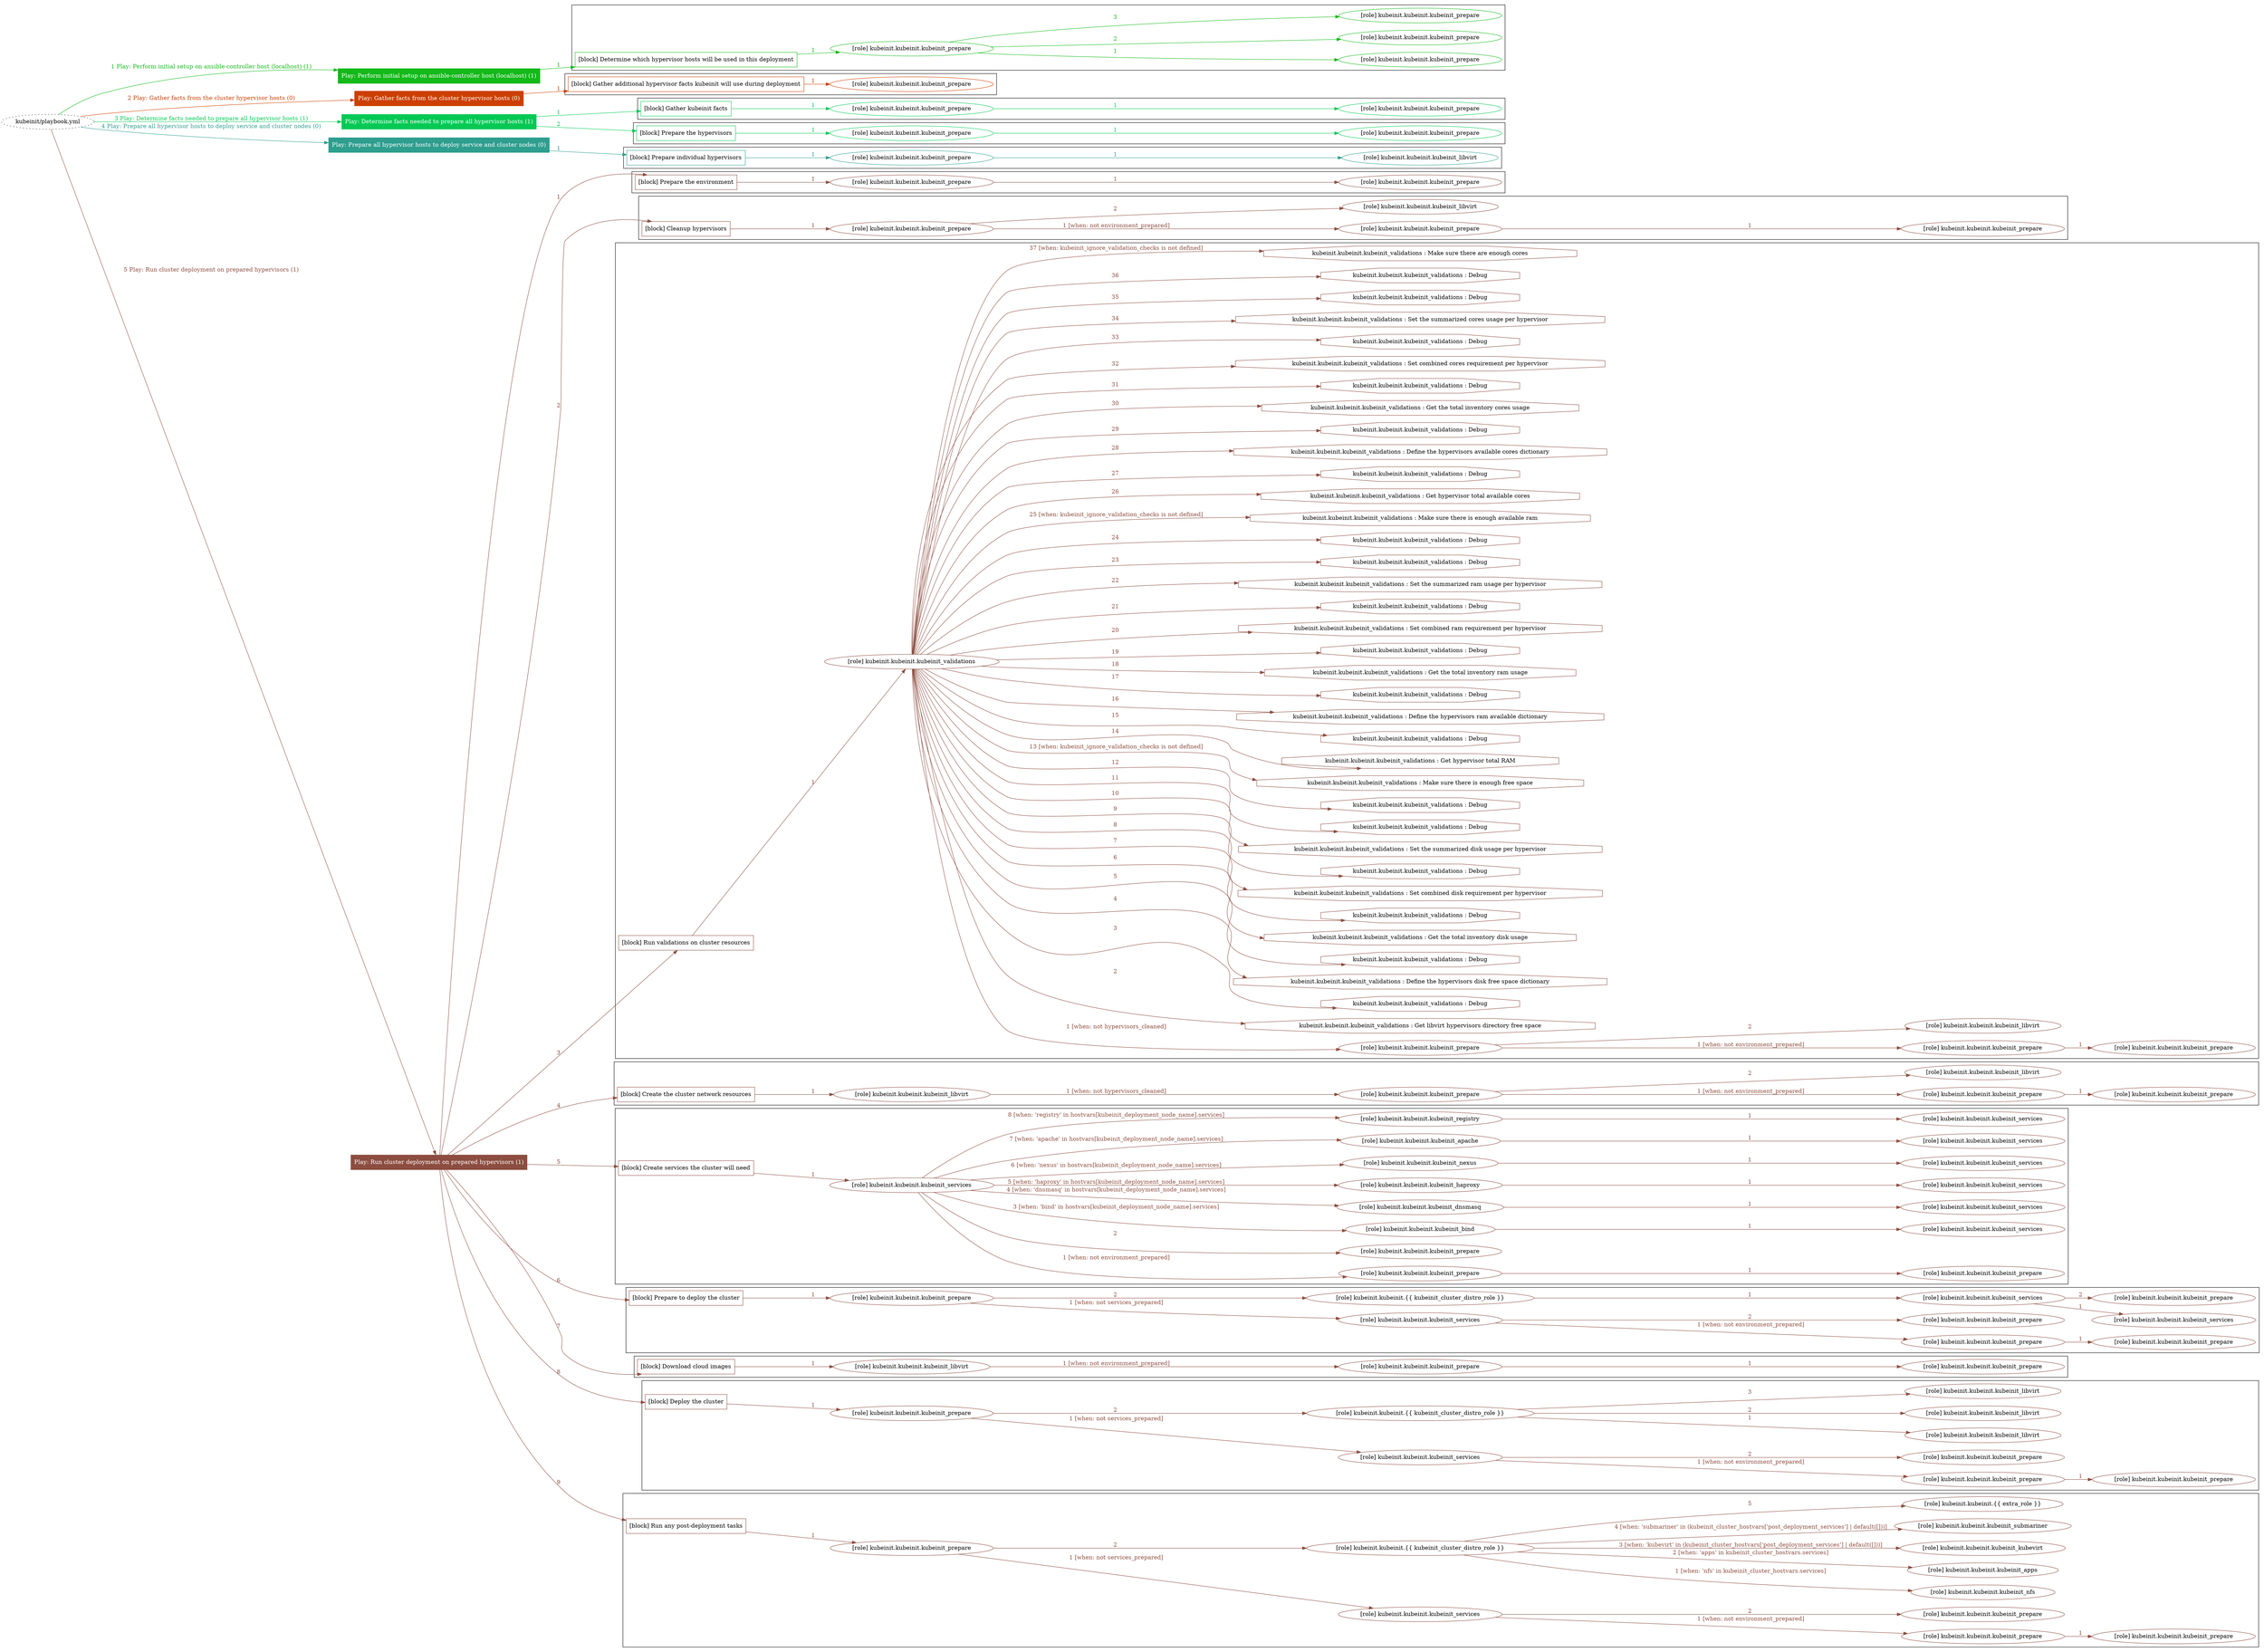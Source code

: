digraph {
	graph [concentrate=true ordering=in rankdir=LR ratio=fill]
	edge [esep=5 sep=10]
	"kubeinit/playbook.yml" [URL="/home/runner/work/kubeinit/kubeinit/kubeinit/playbook.yml" id=playbook_05bf7a13 style=dotted]
	"kubeinit/playbook.yml" -> play_dbf2226c [label="1 Play: Perform initial setup on ansible-controller host (localhost) (1)" color="#13b919" fontcolor="#13b919" id=edge_playbook_05bf7a13_play_dbf2226c labeltooltip="1 Play: Perform initial setup on ansible-controller host (localhost) (1)" tooltip="1 Play: Perform initial setup on ansible-controller host (localhost) (1)"]
	subgraph "Play: Perform initial setup on ansible-controller host (localhost) (1)" {
		play_dbf2226c [label="Play: Perform initial setup on ansible-controller host (localhost) (1)" URL="/home/runner/work/kubeinit/kubeinit/kubeinit/playbook.yml" color="#13b919" fontcolor="#ffffff" id=play_dbf2226c shape=box style=filled tooltip=localhost]
		play_dbf2226c -> block_dce828fe [label=1 color="#13b919" fontcolor="#13b919" id=edge_1_play_dbf2226c_block_dce828fe labeltooltip=1 tooltip=1]
		subgraph cluster_block_dce828fe {
			block_dce828fe [label="[block] Determine which hypervisor hosts will be used in this deployment" URL="/home/runner/work/kubeinit/kubeinit/kubeinit/playbook.yml" color="#13b919" id=block_dce828fe labeltooltip="Determine which hypervisor hosts will be used in this deployment" shape=box tooltip="Determine which hypervisor hosts will be used in this deployment"]
			block_dce828fe -> role_bc003673 [label="1 " color="#13b919" fontcolor="#13b919" id=edge_1_block_dce828fe_role_bc003673 labeltooltip="1 " tooltip="1 "]
			subgraph "kubeinit.kubeinit.kubeinit_prepare" {
				role_bc003673 [label="[role] kubeinit.kubeinit.kubeinit_prepare" URL="/home/runner/work/kubeinit/kubeinit/kubeinit/playbook.yml" color="#13b919" id=role_bc003673 tooltip="kubeinit.kubeinit.kubeinit_prepare"]
				role_bc003673 -> role_70c39b4c [label="1 " color="#13b919" fontcolor="#13b919" id=edge_1_role_bc003673_role_70c39b4c labeltooltip="1 " tooltip="1 "]
				subgraph "kubeinit.kubeinit.kubeinit_prepare" {
					role_70c39b4c [label="[role] kubeinit.kubeinit.kubeinit_prepare" URL="/home/runner/.ansible/collections/ansible_collections/kubeinit/kubeinit/roles/kubeinit_prepare/tasks/build_hypervisors_group.yml" color="#13b919" id=role_70c39b4c tooltip="kubeinit.kubeinit.kubeinit_prepare"]
				}
				role_bc003673 -> role_0373775d [label="2 " color="#13b919" fontcolor="#13b919" id=edge_2_role_bc003673_role_0373775d labeltooltip="2 " tooltip="2 "]
				subgraph "kubeinit.kubeinit.kubeinit_prepare" {
					role_0373775d [label="[role] kubeinit.kubeinit.kubeinit_prepare" URL="/home/runner/.ansible/collections/ansible_collections/kubeinit/kubeinit/roles/kubeinit_prepare/tasks/build_hypervisors_group.yml" color="#13b919" id=role_0373775d tooltip="kubeinit.kubeinit.kubeinit_prepare"]
				}
				role_bc003673 -> role_048dae50 [label="3 " color="#13b919" fontcolor="#13b919" id=edge_3_role_bc003673_role_048dae50 labeltooltip="3 " tooltip="3 "]
				subgraph "kubeinit.kubeinit.kubeinit_prepare" {
					role_048dae50 [label="[role] kubeinit.kubeinit.kubeinit_prepare" URL="/home/runner/.ansible/collections/ansible_collections/kubeinit/kubeinit/roles/kubeinit_prepare/tasks/build_hypervisors_group.yml" color="#13b919" id=role_048dae50 tooltip="kubeinit.kubeinit.kubeinit_prepare"]
				}
			}
		}
	}
	"kubeinit/playbook.yml" -> play_81b5c332 [label="2 Play: Gather facts from the cluster hypervisor hosts (0)" color="#cc3f00" fontcolor="#cc3f00" id=edge_playbook_05bf7a13_play_81b5c332 labeltooltip="2 Play: Gather facts from the cluster hypervisor hosts (0)" tooltip="2 Play: Gather facts from the cluster hypervisor hosts (0)"]
	subgraph "Play: Gather facts from the cluster hypervisor hosts (0)" {
		play_81b5c332 [label="Play: Gather facts from the cluster hypervisor hosts (0)" URL="/home/runner/work/kubeinit/kubeinit/kubeinit/playbook.yml" color="#cc3f00" fontcolor="#ffffff" id=play_81b5c332 shape=box style=filled tooltip="Play: Gather facts from the cluster hypervisor hosts (0)"]
		play_81b5c332 -> block_a1efd97f [label=1 color="#cc3f00" fontcolor="#cc3f00" id=edge_1_play_81b5c332_block_a1efd97f labeltooltip=1 tooltip=1]
		subgraph cluster_block_a1efd97f {
			block_a1efd97f [label="[block] Gather additional hypervisor facts kubeinit will use during deployment" URL="/home/runner/work/kubeinit/kubeinit/kubeinit/playbook.yml" color="#cc3f00" id=block_a1efd97f labeltooltip="Gather additional hypervisor facts kubeinit will use during deployment" shape=box tooltip="Gather additional hypervisor facts kubeinit will use during deployment"]
			block_a1efd97f -> role_a4997651 [label="1 " color="#cc3f00" fontcolor="#cc3f00" id=edge_1_block_a1efd97f_role_a4997651 labeltooltip="1 " tooltip="1 "]
			subgraph "kubeinit.kubeinit.kubeinit_prepare" {
				role_a4997651 [label="[role] kubeinit.kubeinit.kubeinit_prepare" URL="/home/runner/work/kubeinit/kubeinit/kubeinit/playbook.yml" color="#cc3f00" id=role_a4997651 tooltip="kubeinit.kubeinit.kubeinit_prepare"]
			}
		}
	}
	"kubeinit/playbook.yml" -> play_c661492b [label="3 Play: Determine facts needed to prepare all hypervisor hosts (1)" color="#03c954" fontcolor="#03c954" id=edge_playbook_05bf7a13_play_c661492b labeltooltip="3 Play: Determine facts needed to prepare all hypervisor hosts (1)" tooltip="3 Play: Determine facts needed to prepare all hypervisor hosts (1)"]
	subgraph "Play: Determine facts needed to prepare all hypervisor hosts (1)" {
		play_c661492b [label="Play: Determine facts needed to prepare all hypervisor hosts (1)" URL="/home/runner/work/kubeinit/kubeinit/kubeinit/playbook.yml" color="#03c954" fontcolor="#ffffff" id=play_c661492b shape=box style=filled tooltip=localhost]
		play_c661492b -> block_92506e8d [label=1 color="#03c954" fontcolor="#03c954" id=edge_1_play_c661492b_block_92506e8d labeltooltip=1 tooltip=1]
		subgraph cluster_block_92506e8d {
			block_92506e8d [label="[block] Gather kubeinit facts" URL="/home/runner/work/kubeinit/kubeinit/kubeinit/playbook.yml" color="#03c954" id=block_92506e8d labeltooltip="Gather kubeinit facts" shape=box tooltip="Gather kubeinit facts"]
			block_92506e8d -> role_e3b02e41 [label="1 " color="#03c954" fontcolor="#03c954" id=edge_1_block_92506e8d_role_e3b02e41 labeltooltip="1 " tooltip="1 "]
			subgraph "kubeinit.kubeinit.kubeinit_prepare" {
				role_e3b02e41 [label="[role] kubeinit.kubeinit.kubeinit_prepare" URL="/home/runner/work/kubeinit/kubeinit/kubeinit/playbook.yml" color="#03c954" id=role_e3b02e41 tooltip="kubeinit.kubeinit.kubeinit_prepare"]
				role_e3b02e41 -> role_3ab774af [label="1 " color="#03c954" fontcolor="#03c954" id=edge_1_role_e3b02e41_role_3ab774af labeltooltip="1 " tooltip="1 "]
				subgraph "kubeinit.kubeinit.kubeinit_prepare" {
					role_3ab774af [label="[role] kubeinit.kubeinit.kubeinit_prepare" URL="/home/runner/.ansible/collections/ansible_collections/kubeinit/kubeinit/roles/kubeinit_prepare/tasks/gather_kubeinit_facts.yml" color="#03c954" id=role_3ab774af tooltip="kubeinit.kubeinit.kubeinit_prepare"]
				}
			}
		}
		play_c661492b -> block_c8fe54a7 [label=2 color="#03c954" fontcolor="#03c954" id=edge_2_play_c661492b_block_c8fe54a7 labeltooltip=2 tooltip=2]
		subgraph cluster_block_c8fe54a7 {
			block_c8fe54a7 [label="[block] Prepare the hypervisors" URL="/home/runner/work/kubeinit/kubeinit/kubeinit/playbook.yml" color="#03c954" id=block_c8fe54a7 labeltooltip="Prepare the hypervisors" shape=box tooltip="Prepare the hypervisors"]
			block_c8fe54a7 -> role_bc3dc47c [label="1 " color="#03c954" fontcolor="#03c954" id=edge_1_block_c8fe54a7_role_bc3dc47c labeltooltip="1 " tooltip="1 "]
			subgraph "kubeinit.kubeinit.kubeinit_prepare" {
				role_bc3dc47c [label="[role] kubeinit.kubeinit.kubeinit_prepare" URL="/home/runner/work/kubeinit/kubeinit/kubeinit/playbook.yml" color="#03c954" id=role_bc3dc47c tooltip="kubeinit.kubeinit.kubeinit_prepare"]
				role_bc3dc47c -> role_48b73d10 [label="1 " color="#03c954" fontcolor="#03c954" id=edge_1_role_bc3dc47c_role_48b73d10 labeltooltip="1 " tooltip="1 "]
				subgraph "kubeinit.kubeinit.kubeinit_prepare" {
					role_48b73d10 [label="[role] kubeinit.kubeinit.kubeinit_prepare" URL="/home/runner/.ansible/collections/ansible_collections/kubeinit/kubeinit/roles/kubeinit_prepare/tasks/gather_kubeinit_facts.yml" color="#03c954" id=role_48b73d10 tooltip="kubeinit.kubeinit.kubeinit_prepare"]
				}
			}
		}
	}
	"kubeinit/playbook.yml" -> play_f0e9d430 [label="4 Play: Prepare all hypervisor hosts to deploy service and cluster nodes (0)" color="#2e9e8e" fontcolor="#2e9e8e" id=edge_playbook_05bf7a13_play_f0e9d430 labeltooltip="4 Play: Prepare all hypervisor hosts to deploy service and cluster nodes (0)" tooltip="4 Play: Prepare all hypervisor hosts to deploy service and cluster nodes (0)"]
	subgraph "Play: Prepare all hypervisor hosts to deploy service and cluster nodes (0)" {
		play_f0e9d430 [label="Play: Prepare all hypervisor hosts to deploy service and cluster nodes (0)" URL="/home/runner/work/kubeinit/kubeinit/kubeinit/playbook.yml" color="#2e9e8e" fontcolor="#ffffff" id=play_f0e9d430 shape=box style=filled tooltip="Play: Prepare all hypervisor hosts to deploy service and cluster nodes (0)"]
		play_f0e9d430 -> block_cc85223c [label=1 color="#2e9e8e" fontcolor="#2e9e8e" id=edge_1_play_f0e9d430_block_cc85223c labeltooltip=1 tooltip=1]
		subgraph cluster_block_cc85223c {
			block_cc85223c [label="[block] Prepare individual hypervisors" URL="/home/runner/work/kubeinit/kubeinit/kubeinit/playbook.yml" color="#2e9e8e" id=block_cc85223c labeltooltip="Prepare individual hypervisors" shape=box tooltip="Prepare individual hypervisors"]
			block_cc85223c -> role_bf265c12 [label="1 " color="#2e9e8e" fontcolor="#2e9e8e" id=edge_1_block_cc85223c_role_bf265c12 labeltooltip="1 " tooltip="1 "]
			subgraph "kubeinit.kubeinit.kubeinit_prepare" {
				role_bf265c12 [label="[role] kubeinit.kubeinit.kubeinit_prepare" URL="/home/runner/work/kubeinit/kubeinit/kubeinit/playbook.yml" color="#2e9e8e" id=role_bf265c12 tooltip="kubeinit.kubeinit.kubeinit_prepare"]
				role_bf265c12 -> role_67b06a0f [label="1 " color="#2e9e8e" fontcolor="#2e9e8e" id=edge_1_role_bf265c12_role_67b06a0f labeltooltip="1 " tooltip="1 "]
				subgraph "kubeinit.kubeinit.kubeinit_libvirt" {
					role_67b06a0f [label="[role] kubeinit.kubeinit.kubeinit_libvirt" URL="/home/runner/.ansible/collections/ansible_collections/kubeinit/kubeinit/roles/kubeinit_prepare/tasks/prepare_hypervisor.yml" color="#2e9e8e" id=role_67b06a0f tooltip="kubeinit.kubeinit.kubeinit_libvirt"]
				}
			}
		}
	}
	"kubeinit/playbook.yml" -> play_7a0ab201 [label="5 Play: Run cluster deployment on prepared hypervisors (1)" color="#8c4d40" fontcolor="#8c4d40" id=edge_playbook_05bf7a13_play_7a0ab201 labeltooltip="5 Play: Run cluster deployment on prepared hypervisors (1)" tooltip="5 Play: Run cluster deployment on prepared hypervisors (1)"]
	subgraph "Play: Run cluster deployment on prepared hypervisors (1)" {
		play_7a0ab201 [label="Play: Run cluster deployment on prepared hypervisors (1)" URL="/home/runner/work/kubeinit/kubeinit/kubeinit/playbook.yml" color="#8c4d40" fontcolor="#ffffff" id=play_7a0ab201 shape=box style=filled tooltip=localhost]
		play_7a0ab201 -> block_900594c3 [label=1 color="#8c4d40" fontcolor="#8c4d40" id=edge_1_play_7a0ab201_block_900594c3 labeltooltip=1 tooltip=1]
		subgraph cluster_block_900594c3 {
			block_900594c3 [label="[block] Prepare the environment" URL="/home/runner/work/kubeinit/kubeinit/kubeinit/playbook.yml" color="#8c4d40" id=block_900594c3 labeltooltip="Prepare the environment" shape=box tooltip="Prepare the environment"]
			block_900594c3 -> role_80c02c42 [label="1 " color="#8c4d40" fontcolor="#8c4d40" id=edge_1_block_900594c3_role_80c02c42 labeltooltip="1 " tooltip="1 "]
			subgraph "kubeinit.kubeinit.kubeinit_prepare" {
				role_80c02c42 [label="[role] kubeinit.kubeinit.kubeinit_prepare" URL="/home/runner/work/kubeinit/kubeinit/kubeinit/playbook.yml" color="#8c4d40" id=role_80c02c42 tooltip="kubeinit.kubeinit.kubeinit_prepare"]
				role_80c02c42 -> role_06034f8d [label="1 " color="#8c4d40" fontcolor="#8c4d40" id=edge_1_role_80c02c42_role_06034f8d labeltooltip="1 " tooltip="1 "]
				subgraph "kubeinit.kubeinit.kubeinit_prepare" {
					role_06034f8d [label="[role] kubeinit.kubeinit.kubeinit_prepare" URL="/home/runner/.ansible/collections/ansible_collections/kubeinit/kubeinit/roles/kubeinit_prepare/tasks/gather_kubeinit_facts.yml" color="#8c4d40" id=role_06034f8d tooltip="kubeinit.kubeinit.kubeinit_prepare"]
				}
			}
		}
		play_7a0ab201 -> block_6e4265c1 [label=2 color="#8c4d40" fontcolor="#8c4d40" id=edge_2_play_7a0ab201_block_6e4265c1 labeltooltip=2 tooltip=2]
		subgraph cluster_block_6e4265c1 {
			block_6e4265c1 [label="[block] Cleanup hypervisors" URL="/home/runner/work/kubeinit/kubeinit/kubeinit/playbook.yml" color="#8c4d40" id=block_6e4265c1 labeltooltip="Cleanup hypervisors" shape=box tooltip="Cleanup hypervisors"]
			block_6e4265c1 -> role_0e13398c [label="1 " color="#8c4d40" fontcolor="#8c4d40" id=edge_1_block_6e4265c1_role_0e13398c labeltooltip="1 " tooltip="1 "]
			subgraph "kubeinit.kubeinit.kubeinit_prepare" {
				role_0e13398c [label="[role] kubeinit.kubeinit.kubeinit_prepare" URL="/home/runner/work/kubeinit/kubeinit/kubeinit/playbook.yml" color="#8c4d40" id=role_0e13398c tooltip="kubeinit.kubeinit.kubeinit_prepare"]
				role_0e13398c -> role_957faee3 [label="1 [when: not environment_prepared]" color="#8c4d40" fontcolor="#8c4d40" id=edge_1_role_0e13398c_role_957faee3 labeltooltip="1 [when: not environment_prepared]" tooltip="1 [when: not environment_prepared]"]
				subgraph "kubeinit.kubeinit.kubeinit_prepare" {
					role_957faee3 [label="[role] kubeinit.kubeinit.kubeinit_prepare" URL="/home/runner/.ansible/collections/ansible_collections/kubeinit/kubeinit/roles/kubeinit_prepare/tasks/cleanup_hypervisors.yml" color="#8c4d40" id=role_957faee3 tooltip="kubeinit.kubeinit.kubeinit_prepare"]
					role_957faee3 -> role_b1845efd [label="1 " color="#8c4d40" fontcolor="#8c4d40" id=edge_1_role_957faee3_role_b1845efd labeltooltip="1 " tooltip="1 "]
					subgraph "kubeinit.kubeinit.kubeinit_prepare" {
						role_b1845efd [label="[role] kubeinit.kubeinit.kubeinit_prepare" URL="/home/runner/.ansible/collections/ansible_collections/kubeinit/kubeinit/roles/kubeinit_prepare/tasks/gather_kubeinit_facts.yml" color="#8c4d40" id=role_b1845efd tooltip="kubeinit.kubeinit.kubeinit_prepare"]
					}
				}
				role_0e13398c -> role_3b5a908d [label="2 " color="#8c4d40" fontcolor="#8c4d40" id=edge_2_role_0e13398c_role_3b5a908d labeltooltip="2 " tooltip="2 "]
				subgraph "kubeinit.kubeinit.kubeinit_libvirt" {
					role_3b5a908d [label="[role] kubeinit.kubeinit.kubeinit_libvirt" URL="/home/runner/.ansible/collections/ansible_collections/kubeinit/kubeinit/roles/kubeinit_prepare/tasks/cleanup_hypervisors.yml" color="#8c4d40" id=role_3b5a908d tooltip="kubeinit.kubeinit.kubeinit_libvirt"]
				}
			}
		}
		play_7a0ab201 -> block_ec84c3a2 [label=3 color="#8c4d40" fontcolor="#8c4d40" id=edge_3_play_7a0ab201_block_ec84c3a2 labeltooltip=3 tooltip=3]
		subgraph cluster_block_ec84c3a2 {
			block_ec84c3a2 [label="[block] Run validations on cluster resources" URL="/home/runner/work/kubeinit/kubeinit/kubeinit/playbook.yml" color="#8c4d40" id=block_ec84c3a2 labeltooltip="Run validations on cluster resources" shape=box tooltip="Run validations on cluster resources"]
			block_ec84c3a2 -> role_e77cbe24 [label="1 " color="#8c4d40" fontcolor="#8c4d40" id=edge_1_block_ec84c3a2_role_e77cbe24 labeltooltip="1 " tooltip="1 "]
			subgraph "kubeinit.kubeinit.kubeinit_validations" {
				role_e77cbe24 [label="[role] kubeinit.kubeinit.kubeinit_validations" URL="/home/runner/work/kubeinit/kubeinit/kubeinit/playbook.yml" color="#8c4d40" id=role_e77cbe24 tooltip="kubeinit.kubeinit.kubeinit_validations"]
				role_e77cbe24 -> role_c8e50fd3 [label="1 [when: not hypervisors_cleaned]" color="#8c4d40" fontcolor="#8c4d40" id=edge_1_role_e77cbe24_role_c8e50fd3 labeltooltip="1 [when: not hypervisors_cleaned]" tooltip="1 [when: not hypervisors_cleaned]"]
				subgraph "kubeinit.kubeinit.kubeinit_prepare" {
					role_c8e50fd3 [label="[role] kubeinit.kubeinit.kubeinit_prepare" URL="/home/runner/.ansible/collections/ansible_collections/kubeinit/kubeinit/roles/kubeinit_validations/tasks/main.yml" color="#8c4d40" id=role_c8e50fd3 tooltip="kubeinit.kubeinit.kubeinit_prepare"]
					role_c8e50fd3 -> role_cd3e7b2e [label="1 [when: not environment_prepared]" color="#8c4d40" fontcolor="#8c4d40" id=edge_1_role_c8e50fd3_role_cd3e7b2e labeltooltip="1 [when: not environment_prepared]" tooltip="1 [when: not environment_prepared]"]
					subgraph "kubeinit.kubeinit.kubeinit_prepare" {
						role_cd3e7b2e [label="[role] kubeinit.kubeinit.kubeinit_prepare" URL="/home/runner/.ansible/collections/ansible_collections/kubeinit/kubeinit/roles/kubeinit_prepare/tasks/cleanup_hypervisors.yml" color="#8c4d40" id=role_cd3e7b2e tooltip="kubeinit.kubeinit.kubeinit_prepare"]
						role_cd3e7b2e -> role_8bd56af6 [label="1 " color="#8c4d40" fontcolor="#8c4d40" id=edge_1_role_cd3e7b2e_role_8bd56af6 labeltooltip="1 " tooltip="1 "]
						subgraph "kubeinit.kubeinit.kubeinit_prepare" {
							role_8bd56af6 [label="[role] kubeinit.kubeinit.kubeinit_prepare" URL="/home/runner/.ansible/collections/ansible_collections/kubeinit/kubeinit/roles/kubeinit_prepare/tasks/gather_kubeinit_facts.yml" color="#8c4d40" id=role_8bd56af6 tooltip="kubeinit.kubeinit.kubeinit_prepare"]
						}
					}
					role_c8e50fd3 -> role_a1cc469c [label="2 " color="#8c4d40" fontcolor="#8c4d40" id=edge_2_role_c8e50fd3_role_a1cc469c labeltooltip="2 " tooltip="2 "]
					subgraph "kubeinit.kubeinit.kubeinit_libvirt" {
						role_a1cc469c [label="[role] kubeinit.kubeinit.kubeinit_libvirt" URL="/home/runner/.ansible/collections/ansible_collections/kubeinit/kubeinit/roles/kubeinit_prepare/tasks/cleanup_hypervisors.yml" color="#8c4d40" id=role_a1cc469c tooltip="kubeinit.kubeinit.kubeinit_libvirt"]
					}
				}
				task_20c0d151 [label="kubeinit.kubeinit.kubeinit_validations : Get libvirt hypervisors directory free space" URL="/home/runner/.ansible/collections/ansible_collections/kubeinit/kubeinit/roles/kubeinit_validations/tasks/10_libvirt_free_space.yml" color="#8c4d40" id=task_20c0d151 shape=octagon tooltip="kubeinit.kubeinit.kubeinit_validations : Get libvirt hypervisors directory free space"]
				role_e77cbe24 -> task_20c0d151 [label="2 " color="#8c4d40" fontcolor="#8c4d40" id=edge_2_role_e77cbe24_task_20c0d151 labeltooltip="2 " tooltip="2 "]
				task_8b85f999 [label="kubeinit.kubeinit.kubeinit_validations : Debug" URL="/home/runner/.ansible/collections/ansible_collections/kubeinit/kubeinit/roles/kubeinit_validations/tasks/10_libvirt_free_space.yml" color="#8c4d40" id=task_8b85f999 shape=octagon tooltip="kubeinit.kubeinit.kubeinit_validations : Debug"]
				role_e77cbe24 -> task_8b85f999 [label="3 " color="#8c4d40" fontcolor="#8c4d40" id=edge_3_role_e77cbe24_task_8b85f999 labeltooltip="3 " tooltip="3 "]
				task_dab544d8 [label="kubeinit.kubeinit.kubeinit_validations : Define the hypervisors disk free space dictionary" URL="/home/runner/.ansible/collections/ansible_collections/kubeinit/kubeinit/roles/kubeinit_validations/tasks/10_libvirt_free_space.yml" color="#8c4d40" id=task_dab544d8 shape=octagon tooltip="kubeinit.kubeinit.kubeinit_validations : Define the hypervisors disk free space dictionary"]
				role_e77cbe24 -> task_dab544d8 [label="4 " color="#8c4d40" fontcolor="#8c4d40" id=edge_4_role_e77cbe24_task_dab544d8 labeltooltip="4 " tooltip="4 "]
				task_fd1d9d95 [label="kubeinit.kubeinit.kubeinit_validations : Debug" URL="/home/runner/.ansible/collections/ansible_collections/kubeinit/kubeinit/roles/kubeinit_validations/tasks/10_libvirt_free_space.yml" color="#8c4d40" id=task_fd1d9d95 shape=octagon tooltip="kubeinit.kubeinit.kubeinit_validations : Debug"]
				role_e77cbe24 -> task_fd1d9d95 [label="5 " color="#8c4d40" fontcolor="#8c4d40" id=edge_5_role_e77cbe24_task_fd1d9d95 labeltooltip="5 " tooltip="5 "]
				task_c2bd72ff [label="kubeinit.kubeinit.kubeinit_validations : Get the total inventory disk usage" URL="/home/runner/.ansible/collections/ansible_collections/kubeinit/kubeinit/roles/kubeinit_validations/tasks/10_libvirt_free_space.yml" color="#8c4d40" id=task_c2bd72ff shape=octagon tooltip="kubeinit.kubeinit.kubeinit_validations : Get the total inventory disk usage"]
				role_e77cbe24 -> task_c2bd72ff [label="6 " color="#8c4d40" fontcolor="#8c4d40" id=edge_6_role_e77cbe24_task_c2bd72ff labeltooltip="6 " tooltip="6 "]
				task_ef262d40 [label="kubeinit.kubeinit.kubeinit_validations : Debug" URL="/home/runner/.ansible/collections/ansible_collections/kubeinit/kubeinit/roles/kubeinit_validations/tasks/10_libvirt_free_space.yml" color="#8c4d40" id=task_ef262d40 shape=octagon tooltip="kubeinit.kubeinit.kubeinit_validations : Debug"]
				role_e77cbe24 -> task_ef262d40 [label="7 " color="#8c4d40" fontcolor="#8c4d40" id=edge_7_role_e77cbe24_task_ef262d40 labeltooltip="7 " tooltip="7 "]
				task_cafba51d [label="kubeinit.kubeinit.kubeinit_validations : Set combined disk requirement per hypervisor" URL="/home/runner/.ansible/collections/ansible_collections/kubeinit/kubeinit/roles/kubeinit_validations/tasks/10_libvirt_free_space.yml" color="#8c4d40" id=task_cafba51d shape=octagon tooltip="kubeinit.kubeinit.kubeinit_validations : Set combined disk requirement per hypervisor"]
				role_e77cbe24 -> task_cafba51d [label="8 " color="#8c4d40" fontcolor="#8c4d40" id=edge_8_role_e77cbe24_task_cafba51d labeltooltip="8 " tooltip="8 "]
				task_27435d9e [label="kubeinit.kubeinit.kubeinit_validations : Debug" URL="/home/runner/.ansible/collections/ansible_collections/kubeinit/kubeinit/roles/kubeinit_validations/tasks/10_libvirt_free_space.yml" color="#8c4d40" id=task_27435d9e shape=octagon tooltip="kubeinit.kubeinit.kubeinit_validations : Debug"]
				role_e77cbe24 -> task_27435d9e [label="9 " color="#8c4d40" fontcolor="#8c4d40" id=edge_9_role_e77cbe24_task_27435d9e labeltooltip="9 " tooltip="9 "]
				task_ff43d096 [label="kubeinit.kubeinit.kubeinit_validations : Set the summarized disk usage per hypervisor" URL="/home/runner/.ansible/collections/ansible_collections/kubeinit/kubeinit/roles/kubeinit_validations/tasks/10_libvirt_free_space.yml" color="#8c4d40" id=task_ff43d096 shape=octagon tooltip="kubeinit.kubeinit.kubeinit_validations : Set the summarized disk usage per hypervisor"]
				role_e77cbe24 -> task_ff43d096 [label="10 " color="#8c4d40" fontcolor="#8c4d40" id=edge_10_role_e77cbe24_task_ff43d096 labeltooltip="10 " tooltip="10 "]
				task_1bd05dbe [label="kubeinit.kubeinit.kubeinit_validations : Debug" URL="/home/runner/.ansible/collections/ansible_collections/kubeinit/kubeinit/roles/kubeinit_validations/tasks/10_libvirt_free_space.yml" color="#8c4d40" id=task_1bd05dbe shape=octagon tooltip="kubeinit.kubeinit.kubeinit_validations : Debug"]
				role_e77cbe24 -> task_1bd05dbe [label="11 " color="#8c4d40" fontcolor="#8c4d40" id=edge_11_role_e77cbe24_task_1bd05dbe labeltooltip="11 " tooltip="11 "]
				task_1258dd29 [label="kubeinit.kubeinit.kubeinit_validations : Debug" URL="/home/runner/.ansible/collections/ansible_collections/kubeinit/kubeinit/roles/kubeinit_validations/tasks/10_libvirt_free_space.yml" color="#8c4d40" id=task_1258dd29 shape=octagon tooltip="kubeinit.kubeinit.kubeinit_validations : Debug"]
				role_e77cbe24 -> task_1258dd29 [label="12 " color="#8c4d40" fontcolor="#8c4d40" id=edge_12_role_e77cbe24_task_1258dd29 labeltooltip="12 " tooltip="12 "]
				task_bcfc5498 [label="kubeinit.kubeinit.kubeinit_validations : Make sure there is enough free space" URL="/home/runner/.ansible/collections/ansible_collections/kubeinit/kubeinit/roles/kubeinit_validations/tasks/10_libvirt_free_space.yml" color="#8c4d40" id=task_bcfc5498 shape=octagon tooltip="kubeinit.kubeinit.kubeinit_validations : Make sure there is enough free space"]
				role_e77cbe24 -> task_bcfc5498 [label="13 [when: kubeinit_ignore_validation_checks is not defined]" color="#8c4d40" fontcolor="#8c4d40" id=edge_13_role_e77cbe24_task_bcfc5498 labeltooltip="13 [when: kubeinit_ignore_validation_checks is not defined]" tooltip="13 [when: kubeinit_ignore_validation_checks is not defined]"]
				task_203d7ebb [label="kubeinit.kubeinit.kubeinit_validations : Get hypervisor total RAM" URL="/home/runner/.ansible/collections/ansible_collections/kubeinit/kubeinit/roles/kubeinit_validations/tasks/20_libvirt_available_ram.yml" color="#8c4d40" id=task_203d7ebb shape=octagon tooltip="kubeinit.kubeinit.kubeinit_validations : Get hypervisor total RAM"]
				role_e77cbe24 -> task_203d7ebb [label="14 " color="#8c4d40" fontcolor="#8c4d40" id=edge_14_role_e77cbe24_task_203d7ebb labeltooltip="14 " tooltip="14 "]
				task_1f1c4414 [label="kubeinit.kubeinit.kubeinit_validations : Debug" URL="/home/runner/.ansible/collections/ansible_collections/kubeinit/kubeinit/roles/kubeinit_validations/tasks/20_libvirt_available_ram.yml" color="#8c4d40" id=task_1f1c4414 shape=octagon tooltip="kubeinit.kubeinit.kubeinit_validations : Debug"]
				role_e77cbe24 -> task_1f1c4414 [label="15 " color="#8c4d40" fontcolor="#8c4d40" id=edge_15_role_e77cbe24_task_1f1c4414 labeltooltip="15 " tooltip="15 "]
				task_cf7e1139 [label="kubeinit.kubeinit.kubeinit_validations : Define the hypervisors ram available dictionary" URL="/home/runner/.ansible/collections/ansible_collections/kubeinit/kubeinit/roles/kubeinit_validations/tasks/20_libvirt_available_ram.yml" color="#8c4d40" id=task_cf7e1139 shape=octagon tooltip="kubeinit.kubeinit.kubeinit_validations : Define the hypervisors ram available dictionary"]
				role_e77cbe24 -> task_cf7e1139 [label="16 " color="#8c4d40" fontcolor="#8c4d40" id=edge_16_role_e77cbe24_task_cf7e1139 labeltooltip="16 " tooltip="16 "]
				task_35ca7598 [label="kubeinit.kubeinit.kubeinit_validations : Debug" URL="/home/runner/.ansible/collections/ansible_collections/kubeinit/kubeinit/roles/kubeinit_validations/tasks/20_libvirt_available_ram.yml" color="#8c4d40" id=task_35ca7598 shape=octagon tooltip="kubeinit.kubeinit.kubeinit_validations : Debug"]
				role_e77cbe24 -> task_35ca7598 [label="17 " color="#8c4d40" fontcolor="#8c4d40" id=edge_17_role_e77cbe24_task_35ca7598 labeltooltip="17 " tooltip="17 "]
				task_aec7cb02 [label="kubeinit.kubeinit.kubeinit_validations : Get the total inventory ram usage" URL="/home/runner/.ansible/collections/ansible_collections/kubeinit/kubeinit/roles/kubeinit_validations/tasks/20_libvirt_available_ram.yml" color="#8c4d40" id=task_aec7cb02 shape=octagon tooltip="kubeinit.kubeinit.kubeinit_validations : Get the total inventory ram usage"]
				role_e77cbe24 -> task_aec7cb02 [label="18 " color="#8c4d40" fontcolor="#8c4d40" id=edge_18_role_e77cbe24_task_aec7cb02 labeltooltip="18 " tooltip="18 "]
				task_5232c195 [label="kubeinit.kubeinit.kubeinit_validations : Debug" URL="/home/runner/.ansible/collections/ansible_collections/kubeinit/kubeinit/roles/kubeinit_validations/tasks/20_libvirt_available_ram.yml" color="#8c4d40" id=task_5232c195 shape=octagon tooltip="kubeinit.kubeinit.kubeinit_validations : Debug"]
				role_e77cbe24 -> task_5232c195 [label="19 " color="#8c4d40" fontcolor="#8c4d40" id=edge_19_role_e77cbe24_task_5232c195 labeltooltip="19 " tooltip="19 "]
				task_cf2fe681 [label="kubeinit.kubeinit.kubeinit_validations : Set combined ram requirement per hypervisor" URL="/home/runner/.ansible/collections/ansible_collections/kubeinit/kubeinit/roles/kubeinit_validations/tasks/20_libvirt_available_ram.yml" color="#8c4d40" id=task_cf2fe681 shape=octagon tooltip="kubeinit.kubeinit.kubeinit_validations : Set combined ram requirement per hypervisor"]
				role_e77cbe24 -> task_cf2fe681 [label="20 " color="#8c4d40" fontcolor="#8c4d40" id=edge_20_role_e77cbe24_task_cf2fe681 labeltooltip="20 " tooltip="20 "]
				task_e2609ecf [label="kubeinit.kubeinit.kubeinit_validations : Debug" URL="/home/runner/.ansible/collections/ansible_collections/kubeinit/kubeinit/roles/kubeinit_validations/tasks/20_libvirt_available_ram.yml" color="#8c4d40" id=task_e2609ecf shape=octagon tooltip="kubeinit.kubeinit.kubeinit_validations : Debug"]
				role_e77cbe24 -> task_e2609ecf [label="21 " color="#8c4d40" fontcolor="#8c4d40" id=edge_21_role_e77cbe24_task_e2609ecf labeltooltip="21 " tooltip="21 "]
				task_5f9e8598 [label="kubeinit.kubeinit.kubeinit_validations : Set the summarized ram usage per hypervisor" URL="/home/runner/.ansible/collections/ansible_collections/kubeinit/kubeinit/roles/kubeinit_validations/tasks/20_libvirt_available_ram.yml" color="#8c4d40" id=task_5f9e8598 shape=octagon tooltip="kubeinit.kubeinit.kubeinit_validations : Set the summarized ram usage per hypervisor"]
				role_e77cbe24 -> task_5f9e8598 [label="22 " color="#8c4d40" fontcolor="#8c4d40" id=edge_22_role_e77cbe24_task_5f9e8598 labeltooltip="22 " tooltip="22 "]
				task_e7076e82 [label="kubeinit.kubeinit.kubeinit_validations : Debug" URL="/home/runner/.ansible/collections/ansible_collections/kubeinit/kubeinit/roles/kubeinit_validations/tasks/20_libvirt_available_ram.yml" color="#8c4d40" id=task_e7076e82 shape=octagon tooltip="kubeinit.kubeinit.kubeinit_validations : Debug"]
				role_e77cbe24 -> task_e7076e82 [label="23 " color="#8c4d40" fontcolor="#8c4d40" id=edge_23_role_e77cbe24_task_e7076e82 labeltooltip="23 " tooltip="23 "]
				task_07f93ea9 [label="kubeinit.kubeinit.kubeinit_validations : Debug" URL="/home/runner/.ansible/collections/ansible_collections/kubeinit/kubeinit/roles/kubeinit_validations/tasks/20_libvirt_available_ram.yml" color="#8c4d40" id=task_07f93ea9 shape=octagon tooltip="kubeinit.kubeinit.kubeinit_validations : Debug"]
				role_e77cbe24 -> task_07f93ea9 [label="24 " color="#8c4d40" fontcolor="#8c4d40" id=edge_24_role_e77cbe24_task_07f93ea9 labeltooltip="24 " tooltip="24 "]
				task_f55aabe9 [label="kubeinit.kubeinit.kubeinit_validations : Make sure there is enough available ram" URL="/home/runner/.ansible/collections/ansible_collections/kubeinit/kubeinit/roles/kubeinit_validations/tasks/20_libvirt_available_ram.yml" color="#8c4d40" id=task_f55aabe9 shape=octagon tooltip="kubeinit.kubeinit.kubeinit_validations : Make sure there is enough available ram"]
				role_e77cbe24 -> task_f55aabe9 [label="25 [when: kubeinit_ignore_validation_checks is not defined]" color="#8c4d40" fontcolor="#8c4d40" id=edge_25_role_e77cbe24_task_f55aabe9 labeltooltip="25 [when: kubeinit_ignore_validation_checks is not defined]" tooltip="25 [when: kubeinit_ignore_validation_checks is not defined]"]
				task_71996803 [label="kubeinit.kubeinit.kubeinit_validations : Get hypervisor total available cores" URL="/home/runner/.ansible/collections/ansible_collections/kubeinit/kubeinit/roles/kubeinit_validations/tasks/30_libvirt_check_cpu_cores.yml" color="#8c4d40" id=task_71996803 shape=octagon tooltip="kubeinit.kubeinit.kubeinit_validations : Get hypervisor total available cores"]
				role_e77cbe24 -> task_71996803 [label="26 " color="#8c4d40" fontcolor="#8c4d40" id=edge_26_role_e77cbe24_task_71996803 labeltooltip="26 " tooltip="26 "]
				task_20c3af19 [label="kubeinit.kubeinit.kubeinit_validations : Debug" URL="/home/runner/.ansible/collections/ansible_collections/kubeinit/kubeinit/roles/kubeinit_validations/tasks/30_libvirt_check_cpu_cores.yml" color="#8c4d40" id=task_20c3af19 shape=octagon tooltip="kubeinit.kubeinit.kubeinit_validations : Debug"]
				role_e77cbe24 -> task_20c3af19 [label="27 " color="#8c4d40" fontcolor="#8c4d40" id=edge_27_role_e77cbe24_task_20c3af19 labeltooltip="27 " tooltip="27 "]
				task_523651dd [label="kubeinit.kubeinit.kubeinit_validations : Define the hypervisors available cores dictionary" URL="/home/runner/.ansible/collections/ansible_collections/kubeinit/kubeinit/roles/kubeinit_validations/tasks/30_libvirt_check_cpu_cores.yml" color="#8c4d40" id=task_523651dd shape=octagon tooltip="kubeinit.kubeinit.kubeinit_validations : Define the hypervisors available cores dictionary"]
				role_e77cbe24 -> task_523651dd [label="28 " color="#8c4d40" fontcolor="#8c4d40" id=edge_28_role_e77cbe24_task_523651dd labeltooltip="28 " tooltip="28 "]
				task_f36ce569 [label="kubeinit.kubeinit.kubeinit_validations : Debug" URL="/home/runner/.ansible/collections/ansible_collections/kubeinit/kubeinit/roles/kubeinit_validations/tasks/30_libvirt_check_cpu_cores.yml" color="#8c4d40" id=task_f36ce569 shape=octagon tooltip="kubeinit.kubeinit.kubeinit_validations : Debug"]
				role_e77cbe24 -> task_f36ce569 [label="29 " color="#8c4d40" fontcolor="#8c4d40" id=edge_29_role_e77cbe24_task_f36ce569 labeltooltip="29 " tooltip="29 "]
				task_565ef0ff [label="kubeinit.kubeinit.kubeinit_validations : Get the total inventory cores usage" URL="/home/runner/.ansible/collections/ansible_collections/kubeinit/kubeinit/roles/kubeinit_validations/tasks/30_libvirt_check_cpu_cores.yml" color="#8c4d40" id=task_565ef0ff shape=octagon tooltip="kubeinit.kubeinit.kubeinit_validations : Get the total inventory cores usage"]
				role_e77cbe24 -> task_565ef0ff [label="30 " color="#8c4d40" fontcolor="#8c4d40" id=edge_30_role_e77cbe24_task_565ef0ff labeltooltip="30 " tooltip="30 "]
				task_d27640e3 [label="kubeinit.kubeinit.kubeinit_validations : Debug" URL="/home/runner/.ansible/collections/ansible_collections/kubeinit/kubeinit/roles/kubeinit_validations/tasks/30_libvirt_check_cpu_cores.yml" color="#8c4d40" id=task_d27640e3 shape=octagon tooltip="kubeinit.kubeinit.kubeinit_validations : Debug"]
				role_e77cbe24 -> task_d27640e3 [label="31 " color="#8c4d40" fontcolor="#8c4d40" id=edge_31_role_e77cbe24_task_d27640e3 labeltooltip="31 " tooltip="31 "]
				task_ff261d94 [label="kubeinit.kubeinit.kubeinit_validations : Set combined cores requirement per hypervisor" URL="/home/runner/.ansible/collections/ansible_collections/kubeinit/kubeinit/roles/kubeinit_validations/tasks/30_libvirt_check_cpu_cores.yml" color="#8c4d40" id=task_ff261d94 shape=octagon tooltip="kubeinit.kubeinit.kubeinit_validations : Set combined cores requirement per hypervisor"]
				role_e77cbe24 -> task_ff261d94 [label="32 " color="#8c4d40" fontcolor="#8c4d40" id=edge_32_role_e77cbe24_task_ff261d94 labeltooltip="32 " tooltip="32 "]
				task_fdf98ff5 [label="kubeinit.kubeinit.kubeinit_validations : Debug" URL="/home/runner/.ansible/collections/ansible_collections/kubeinit/kubeinit/roles/kubeinit_validations/tasks/30_libvirt_check_cpu_cores.yml" color="#8c4d40" id=task_fdf98ff5 shape=octagon tooltip="kubeinit.kubeinit.kubeinit_validations : Debug"]
				role_e77cbe24 -> task_fdf98ff5 [label="33 " color="#8c4d40" fontcolor="#8c4d40" id=edge_33_role_e77cbe24_task_fdf98ff5 labeltooltip="33 " tooltip="33 "]
				task_bdeb6635 [label="kubeinit.kubeinit.kubeinit_validations : Set the summarized cores usage per hypervisor" URL="/home/runner/.ansible/collections/ansible_collections/kubeinit/kubeinit/roles/kubeinit_validations/tasks/30_libvirt_check_cpu_cores.yml" color="#8c4d40" id=task_bdeb6635 shape=octagon tooltip="kubeinit.kubeinit.kubeinit_validations : Set the summarized cores usage per hypervisor"]
				role_e77cbe24 -> task_bdeb6635 [label="34 " color="#8c4d40" fontcolor="#8c4d40" id=edge_34_role_e77cbe24_task_bdeb6635 labeltooltip="34 " tooltip="34 "]
				task_5d0bae9f [label="kubeinit.kubeinit.kubeinit_validations : Debug" URL="/home/runner/.ansible/collections/ansible_collections/kubeinit/kubeinit/roles/kubeinit_validations/tasks/30_libvirt_check_cpu_cores.yml" color="#8c4d40" id=task_5d0bae9f shape=octagon tooltip="kubeinit.kubeinit.kubeinit_validations : Debug"]
				role_e77cbe24 -> task_5d0bae9f [label="35 " color="#8c4d40" fontcolor="#8c4d40" id=edge_35_role_e77cbe24_task_5d0bae9f labeltooltip="35 " tooltip="35 "]
				task_725be896 [label="kubeinit.kubeinit.kubeinit_validations : Debug" URL="/home/runner/.ansible/collections/ansible_collections/kubeinit/kubeinit/roles/kubeinit_validations/tasks/30_libvirt_check_cpu_cores.yml" color="#8c4d40" id=task_725be896 shape=octagon tooltip="kubeinit.kubeinit.kubeinit_validations : Debug"]
				role_e77cbe24 -> task_725be896 [label="36 " color="#8c4d40" fontcolor="#8c4d40" id=edge_36_role_e77cbe24_task_725be896 labeltooltip="36 " tooltip="36 "]
				task_f7890b04 [label="kubeinit.kubeinit.kubeinit_validations : Make sure there are enough cores" URL="/home/runner/.ansible/collections/ansible_collections/kubeinit/kubeinit/roles/kubeinit_validations/tasks/30_libvirt_check_cpu_cores.yml" color="#8c4d40" id=task_f7890b04 shape=octagon tooltip="kubeinit.kubeinit.kubeinit_validations : Make sure there are enough cores"]
				role_e77cbe24 -> task_f7890b04 [label="37 [when: kubeinit_ignore_validation_checks is not defined]" color="#8c4d40" fontcolor="#8c4d40" id=edge_37_role_e77cbe24_task_f7890b04 labeltooltip="37 [when: kubeinit_ignore_validation_checks is not defined]" tooltip="37 [when: kubeinit_ignore_validation_checks is not defined]"]
			}
		}
		play_7a0ab201 -> block_ee358dbc [label=4 color="#8c4d40" fontcolor="#8c4d40" id=edge_4_play_7a0ab201_block_ee358dbc labeltooltip=4 tooltip=4]
		subgraph cluster_block_ee358dbc {
			block_ee358dbc [label="[block] Create the cluster network resources" URL="/home/runner/work/kubeinit/kubeinit/kubeinit/playbook.yml" color="#8c4d40" id=block_ee358dbc labeltooltip="Create the cluster network resources" shape=box tooltip="Create the cluster network resources"]
			block_ee358dbc -> role_b9e47e11 [label="1 " color="#8c4d40" fontcolor="#8c4d40" id=edge_1_block_ee358dbc_role_b9e47e11 labeltooltip="1 " tooltip="1 "]
			subgraph "kubeinit.kubeinit.kubeinit_libvirt" {
				role_b9e47e11 [label="[role] kubeinit.kubeinit.kubeinit_libvirt" URL="/home/runner/work/kubeinit/kubeinit/kubeinit/playbook.yml" color="#8c4d40" id=role_b9e47e11 tooltip="kubeinit.kubeinit.kubeinit_libvirt"]
				role_b9e47e11 -> role_97c4cd37 [label="1 [when: not hypervisors_cleaned]" color="#8c4d40" fontcolor="#8c4d40" id=edge_1_role_b9e47e11_role_97c4cd37 labeltooltip="1 [when: not hypervisors_cleaned]" tooltip="1 [when: not hypervisors_cleaned]"]
				subgraph "kubeinit.kubeinit.kubeinit_prepare" {
					role_97c4cd37 [label="[role] kubeinit.kubeinit.kubeinit_prepare" URL="/home/runner/.ansible/collections/ansible_collections/kubeinit/kubeinit/roles/kubeinit_libvirt/tasks/create_network.yml" color="#8c4d40" id=role_97c4cd37 tooltip="kubeinit.kubeinit.kubeinit_prepare"]
					role_97c4cd37 -> role_49bd7a54 [label="1 [when: not environment_prepared]" color="#8c4d40" fontcolor="#8c4d40" id=edge_1_role_97c4cd37_role_49bd7a54 labeltooltip="1 [when: not environment_prepared]" tooltip="1 [when: not environment_prepared]"]
					subgraph "kubeinit.kubeinit.kubeinit_prepare" {
						role_49bd7a54 [label="[role] kubeinit.kubeinit.kubeinit_prepare" URL="/home/runner/.ansible/collections/ansible_collections/kubeinit/kubeinit/roles/kubeinit_prepare/tasks/cleanup_hypervisors.yml" color="#8c4d40" id=role_49bd7a54 tooltip="kubeinit.kubeinit.kubeinit_prepare"]
						role_49bd7a54 -> role_16fe04e6 [label="1 " color="#8c4d40" fontcolor="#8c4d40" id=edge_1_role_49bd7a54_role_16fe04e6 labeltooltip="1 " tooltip="1 "]
						subgraph "kubeinit.kubeinit.kubeinit_prepare" {
							role_16fe04e6 [label="[role] kubeinit.kubeinit.kubeinit_prepare" URL="/home/runner/.ansible/collections/ansible_collections/kubeinit/kubeinit/roles/kubeinit_prepare/tasks/gather_kubeinit_facts.yml" color="#8c4d40" id=role_16fe04e6 tooltip="kubeinit.kubeinit.kubeinit_prepare"]
						}
					}
					role_97c4cd37 -> role_2ab1706d [label="2 " color="#8c4d40" fontcolor="#8c4d40" id=edge_2_role_97c4cd37_role_2ab1706d labeltooltip="2 " tooltip="2 "]
					subgraph "kubeinit.kubeinit.kubeinit_libvirt" {
						role_2ab1706d [label="[role] kubeinit.kubeinit.kubeinit_libvirt" URL="/home/runner/.ansible/collections/ansible_collections/kubeinit/kubeinit/roles/kubeinit_prepare/tasks/cleanup_hypervisors.yml" color="#8c4d40" id=role_2ab1706d tooltip="kubeinit.kubeinit.kubeinit_libvirt"]
					}
				}
			}
		}
		play_7a0ab201 -> block_87b4c1f6 [label=5 color="#8c4d40" fontcolor="#8c4d40" id=edge_5_play_7a0ab201_block_87b4c1f6 labeltooltip=5 tooltip=5]
		subgraph cluster_block_87b4c1f6 {
			block_87b4c1f6 [label="[block] Create services the cluster will need" URL="/home/runner/work/kubeinit/kubeinit/kubeinit/playbook.yml" color="#8c4d40" id=block_87b4c1f6 labeltooltip="Create services the cluster will need" shape=box tooltip="Create services the cluster will need"]
			block_87b4c1f6 -> role_1e09f9bf [label="1 " color="#8c4d40" fontcolor="#8c4d40" id=edge_1_block_87b4c1f6_role_1e09f9bf labeltooltip="1 " tooltip="1 "]
			subgraph "kubeinit.kubeinit.kubeinit_services" {
				role_1e09f9bf [label="[role] kubeinit.kubeinit.kubeinit_services" URL="/home/runner/work/kubeinit/kubeinit/kubeinit/playbook.yml" color="#8c4d40" id=role_1e09f9bf tooltip="kubeinit.kubeinit.kubeinit_services"]
				role_1e09f9bf -> role_e15d8755 [label="1 [when: not environment_prepared]" color="#8c4d40" fontcolor="#8c4d40" id=edge_1_role_1e09f9bf_role_e15d8755 labeltooltip="1 [when: not environment_prepared]" tooltip="1 [when: not environment_prepared]"]
				subgraph "kubeinit.kubeinit.kubeinit_prepare" {
					role_e15d8755 [label="[role] kubeinit.kubeinit.kubeinit_prepare" URL="/home/runner/.ansible/collections/ansible_collections/kubeinit/kubeinit/roles/kubeinit_services/tasks/main.yml" color="#8c4d40" id=role_e15d8755 tooltip="kubeinit.kubeinit.kubeinit_prepare"]
					role_e15d8755 -> role_054006b6 [label="1 " color="#8c4d40" fontcolor="#8c4d40" id=edge_1_role_e15d8755_role_054006b6 labeltooltip="1 " tooltip="1 "]
					subgraph "kubeinit.kubeinit.kubeinit_prepare" {
						role_054006b6 [label="[role] kubeinit.kubeinit.kubeinit_prepare" URL="/home/runner/.ansible/collections/ansible_collections/kubeinit/kubeinit/roles/kubeinit_prepare/tasks/gather_kubeinit_facts.yml" color="#8c4d40" id=role_054006b6 tooltip="kubeinit.kubeinit.kubeinit_prepare"]
					}
				}
				role_1e09f9bf -> role_c4bbc28f [label="2 " color="#8c4d40" fontcolor="#8c4d40" id=edge_2_role_1e09f9bf_role_c4bbc28f labeltooltip="2 " tooltip="2 "]
				subgraph "kubeinit.kubeinit.kubeinit_prepare" {
					role_c4bbc28f [label="[role] kubeinit.kubeinit.kubeinit_prepare" URL="/home/runner/.ansible/collections/ansible_collections/kubeinit/kubeinit/roles/kubeinit_services/tasks/00_create_service_pod.yml" color="#8c4d40" id=role_c4bbc28f tooltip="kubeinit.kubeinit.kubeinit_prepare"]
				}
				role_1e09f9bf -> role_5ae8f704 [label="3 [when: 'bind' in hostvars[kubeinit_deployment_node_name].services]" color="#8c4d40" fontcolor="#8c4d40" id=edge_3_role_1e09f9bf_role_5ae8f704 labeltooltip="3 [when: 'bind' in hostvars[kubeinit_deployment_node_name].services]" tooltip="3 [when: 'bind' in hostvars[kubeinit_deployment_node_name].services]"]
				subgraph "kubeinit.kubeinit.kubeinit_bind" {
					role_5ae8f704 [label="[role] kubeinit.kubeinit.kubeinit_bind" URL="/home/runner/.ansible/collections/ansible_collections/kubeinit/kubeinit/roles/kubeinit_services/tasks/start_services_containers.yml" color="#8c4d40" id=role_5ae8f704 tooltip="kubeinit.kubeinit.kubeinit_bind"]
					role_5ae8f704 -> role_9300e241 [label="1 " color="#8c4d40" fontcolor="#8c4d40" id=edge_1_role_5ae8f704_role_9300e241 labeltooltip="1 " tooltip="1 "]
					subgraph "kubeinit.kubeinit.kubeinit_services" {
						role_9300e241 [label="[role] kubeinit.kubeinit.kubeinit_services" URL="/home/runner/.ansible/collections/ansible_collections/kubeinit/kubeinit/roles/kubeinit_bind/tasks/main.yml" color="#8c4d40" id=role_9300e241 tooltip="kubeinit.kubeinit.kubeinit_services"]
					}
				}
				role_1e09f9bf -> role_0ab1e30e [label="4 [when: 'dnsmasq' in hostvars[kubeinit_deployment_node_name].services]" color="#8c4d40" fontcolor="#8c4d40" id=edge_4_role_1e09f9bf_role_0ab1e30e labeltooltip="4 [when: 'dnsmasq' in hostvars[kubeinit_deployment_node_name].services]" tooltip="4 [when: 'dnsmasq' in hostvars[kubeinit_deployment_node_name].services]"]
				subgraph "kubeinit.kubeinit.kubeinit_dnsmasq" {
					role_0ab1e30e [label="[role] kubeinit.kubeinit.kubeinit_dnsmasq" URL="/home/runner/.ansible/collections/ansible_collections/kubeinit/kubeinit/roles/kubeinit_services/tasks/start_services_containers.yml" color="#8c4d40" id=role_0ab1e30e tooltip="kubeinit.kubeinit.kubeinit_dnsmasq"]
					role_0ab1e30e -> role_c11eb04b [label="1 " color="#8c4d40" fontcolor="#8c4d40" id=edge_1_role_0ab1e30e_role_c11eb04b labeltooltip="1 " tooltip="1 "]
					subgraph "kubeinit.kubeinit.kubeinit_services" {
						role_c11eb04b [label="[role] kubeinit.kubeinit.kubeinit_services" URL="/home/runner/.ansible/collections/ansible_collections/kubeinit/kubeinit/roles/kubeinit_dnsmasq/tasks/main.yml" color="#8c4d40" id=role_c11eb04b tooltip="kubeinit.kubeinit.kubeinit_services"]
					}
				}
				role_1e09f9bf -> role_94a82585 [label="5 [when: 'haproxy' in hostvars[kubeinit_deployment_node_name].services]" color="#8c4d40" fontcolor="#8c4d40" id=edge_5_role_1e09f9bf_role_94a82585 labeltooltip="5 [when: 'haproxy' in hostvars[kubeinit_deployment_node_name].services]" tooltip="5 [when: 'haproxy' in hostvars[kubeinit_deployment_node_name].services]"]
				subgraph "kubeinit.kubeinit.kubeinit_haproxy" {
					role_94a82585 [label="[role] kubeinit.kubeinit.kubeinit_haproxy" URL="/home/runner/.ansible/collections/ansible_collections/kubeinit/kubeinit/roles/kubeinit_services/tasks/start_services_containers.yml" color="#8c4d40" id=role_94a82585 tooltip="kubeinit.kubeinit.kubeinit_haproxy"]
					role_94a82585 -> role_2a9786c8 [label="1 " color="#8c4d40" fontcolor="#8c4d40" id=edge_1_role_94a82585_role_2a9786c8 labeltooltip="1 " tooltip="1 "]
					subgraph "kubeinit.kubeinit.kubeinit_services" {
						role_2a9786c8 [label="[role] kubeinit.kubeinit.kubeinit_services" URL="/home/runner/.ansible/collections/ansible_collections/kubeinit/kubeinit/roles/kubeinit_haproxy/tasks/main.yml" color="#8c4d40" id=role_2a9786c8 tooltip="kubeinit.kubeinit.kubeinit_services"]
					}
				}
				role_1e09f9bf -> role_55430132 [label="6 [when: 'nexus' in hostvars[kubeinit_deployment_node_name].services]" color="#8c4d40" fontcolor="#8c4d40" id=edge_6_role_1e09f9bf_role_55430132 labeltooltip="6 [when: 'nexus' in hostvars[kubeinit_deployment_node_name].services]" tooltip="6 [when: 'nexus' in hostvars[kubeinit_deployment_node_name].services]"]
				subgraph "kubeinit.kubeinit.kubeinit_nexus" {
					role_55430132 [label="[role] kubeinit.kubeinit.kubeinit_nexus" URL="/home/runner/.ansible/collections/ansible_collections/kubeinit/kubeinit/roles/kubeinit_services/tasks/start_services_containers.yml" color="#8c4d40" id=role_55430132 tooltip="kubeinit.kubeinit.kubeinit_nexus"]
					role_55430132 -> role_321c3a7f [label="1 " color="#8c4d40" fontcolor="#8c4d40" id=edge_1_role_55430132_role_321c3a7f labeltooltip="1 " tooltip="1 "]
					subgraph "kubeinit.kubeinit.kubeinit_services" {
						role_321c3a7f [label="[role] kubeinit.kubeinit.kubeinit_services" URL="/home/runner/.ansible/collections/ansible_collections/kubeinit/kubeinit/roles/kubeinit_nexus/tasks/main.yml" color="#8c4d40" id=role_321c3a7f tooltip="kubeinit.kubeinit.kubeinit_services"]
					}
				}
				role_1e09f9bf -> role_16660b2f [label="7 [when: 'apache' in hostvars[kubeinit_deployment_node_name].services]" color="#8c4d40" fontcolor="#8c4d40" id=edge_7_role_1e09f9bf_role_16660b2f labeltooltip="7 [when: 'apache' in hostvars[kubeinit_deployment_node_name].services]" tooltip="7 [when: 'apache' in hostvars[kubeinit_deployment_node_name].services]"]
				subgraph "kubeinit.kubeinit.kubeinit_apache" {
					role_16660b2f [label="[role] kubeinit.kubeinit.kubeinit_apache" URL="/home/runner/.ansible/collections/ansible_collections/kubeinit/kubeinit/roles/kubeinit_services/tasks/start_services_containers.yml" color="#8c4d40" id=role_16660b2f tooltip="kubeinit.kubeinit.kubeinit_apache"]
					role_16660b2f -> role_612a05ba [label="1 " color="#8c4d40" fontcolor="#8c4d40" id=edge_1_role_16660b2f_role_612a05ba labeltooltip="1 " tooltip="1 "]
					subgraph "kubeinit.kubeinit.kubeinit_services" {
						role_612a05ba [label="[role] kubeinit.kubeinit.kubeinit_services" URL="/home/runner/.ansible/collections/ansible_collections/kubeinit/kubeinit/roles/kubeinit_apache/tasks/main.yml" color="#8c4d40" id=role_612a05ba tooltip="kubeinit.kubeinit.kubeinit_services"]
					}
				}
				role_1e09f9bf -> role_005625a1 [label="8 [when: 'registry' in hostvars[kubeinit_deployment_node_name].services]" color="#8c4d40" fontcolor="#8c4d40" id=edge_8_role_1e09f9bf_role_005625a1 labeltooltip="8 [when: 'registry' in hostvars[kubeinit_deployment_node_name].services]" tooltip="8 [when: 'registry' in hostvars[kubeinit_deployment_node_name].services]"]
				subgraph "kubeinit.kubeinit.kubeinit_registry" {
					role_005625a1 [label="[role] kubeinit.kubeinit.kubeinit_registry" URL="/home/runner/.ansible/collections/ansible_collections/kubeinit/kubeinit/roles/kubeinit_services/tasks/start_services_containers.yml" color="#8c4d40" id=role_005625a1 tooltip="kubeinit.kubeinit.kubeinit_registry"]
					role_005625a1 -> role_4565d3d2 [label="1 " color="#8c4d40" fontcolor="#8c4d40" id=edge_1_role_005625a1_role_4565d3d2 labeltooltip="1 " tooltip="1 "]
					subgraph "kubeinit.kubeinit.kubeinit_services" {
						role_4565d3d2 [label="[role] kubeinit.kubeinit.kubeinit_services" URL="/home/runner/.ansible/collections/ansible_collections/kubeinit/kubeinit/roles/kubeinit_registry/tasks/main.yml" color="#8c4d40" id=role_4565d3d2 tooltip="kubeinit.kubeinit.kubeinit_services"]
					}
				}
			}
		}
		play_7a0ab201 -> block_dae30608 [label=6 color="#8c4d40" fontcolor="#8c4d40" id=edge_6_play_7a0ab201_block_dae30608 labeltooltip=6 tooltip=6]
		subgraph cluster_block_dae30608 {
			block_dae30608 [label="[block] Prepare to deploy the cluster" URL="/home/runner/work/kubeinit/kubeinit/kubeinit/playbook.yml" color="#8c4d40" id=block_dae30608 labeltooltip="Prepare to deploy the cluster" shape=box tooltip="Prepare to deploy the cluster"]
			block_dae30608 -> role_706be594 [label="1 " color="#8c4d40" fontcolor="#8c4d40" id=edge_1_block_dae30608_role_706be594 labeltooltip="1 " tooltip="1 "]
			subgraph "kubeinit.kubeinit.kubeinit_prepare" {
				role_706be594 [label="[role] kubeinit.kubeinit.kubeinit_prepare" URL="/home/runner/work/kubeinit/kubeinit/kubeinit/playbook.yml" color="#8c4d40" id=role_706be594 tooltip="kubeinit.kubeinit.kubeinit_prepare"]
				role_706be594 -> role_de257080 [label="1 [when: not services_prepared]" color="#8c4d40" fontcolor="#8c4d40" id=edge_1_role_706be594_role_de257080 labeltooltip="1 [when: not services_prepared]" tooltip="1 [when: not services_prepared]"]
				subgraph "kubeinit.kubeinit.kubeinit_services" {
					role_de257080 [label="[role] kubeinit.kubeinit.kubeinit_services" URL="/home/runner/.ansible/collections/ansible_collections/kubeinit/kubeinit/roles/kubeinit_prepare/tasks/prepare_cluster.yml" color="#8c4d40" id=role_de257080 tooltip="kubeinit.kubeinit.kubeinit_services"]
					role_de257080 -> role_0c88e2ba [label="1 [when: not environment_prepared]" color="#8c4d40" fontcolor="#8c4d40" id=edge_1_role_de257080_role_0c88e2ba labeltooltip="1 [when: not environment_prepared]" tooltip="1 [when: not environment_prepared]"]
					subgraph "kubeinit.kubeinit.kubeinit_prepare" {
						role_0c88e2ba [label="[role] kubeinit.kubeinit.kubeinit_prepare" URL="/home/runner/.ansible/collections/ansible_collections/kubeinit/kubeinit/roles/kubeinit_services/tasks/prepare_services.yml" color="#8c4d40" id=role_0c88e2ba tooltip="kubeinit.kubeinit.kubeinit_prepare"]
						role_0c88e2ba -> role_8ed44b45 [label="1 " color="#8c4d40" fontcolor="#8c4d40" id=edge_1_role_0c88e2ba_role_8ed44b45 labeltooltip="1 " tooltip="1 "]
						subgraph "kubeinit.kubeinit.kubeinit_prepare" {
							role_8ed44b45 [label="[role] kubeinit.kubeinit.kubeinit_prepare" URL="/home/runner/.ansible/collections/ansible_collections/kubeinit/kubeinit/roles/kubeinit_prepare/tasks/gather_kubeinit_facts.yml" color="#8c4d40" id=role_8ed44b45 tooltip="kubeinit.kubeinit.kubeinit_prepare"]
						}
					}
					role_de257080 -> role_a23ac2bb [label="2 " color="#8c4d40" fontcolor="#8c4d40" id=edge_2_role_de257080_role_a23ac2bb labeltooltip="2 " tooltip="2 "]
					subgraph "kubeinit.kubeinit.kubeinit_prepare" {
						role_a23ac2bb [label="[role] kubeinit.kubeinit.kubeinit_prepare" URL="/home/runner/.ansible/collections/ansible_collections/kubeinit/kubeinit/roles/kubeinit_services/tasks/prepare_services.yml" color="#8c4d40" id=role_a23ac2bb tooltip="kubeinit.kubeinit.kubeinit_prepare"]
					}
				}
				role_706be594 -> role_b7e65c4c [label="2 " color="#8c4d40" fontcolor="#8c4d40" id=edge_2_role_706be594_role_b7e65c4c labeltooltip="2 " tooltip="2 "]
				subgraph "kubeinit.kubeinit.{{ kubeinit_cluster_distro_role }}" {
					role_b7e65c4c [label="[role] kubeinit.kubeinit.{{ kubeinit_cluster_distro_role }}" URL="/home/runner/.ansible/collections/ansible_collections/kubeinit/kubeinit/roles/kubeinit_prepare/tasks/prepare_cluster.yml" color="#8c4d40" id=role_b7e65c4c tooltip="kubeinit.kubeinit.{{ kubeinit_cluster_distro_role }}"]
					role_b7e65c4c -> role_678a701f [label="1 " color="#8c4d40" fontcolor="#8c4d40" id=edge_1_role_b7e65c4c_role_678a701f labeltooltip="1 " tooltip="1 "]
					subgraph "kubeinit.kubeinit.kubeinit_services" {
						role_678a701f [label="[role] kubeinit.kubeinit.kubeinit_services" URL="/home/runner/.ansible/collections/ansible_collections/kubeinit/kubeinit/roles/kubeinit_openshift/tasks/prepare_cluster.yml" color="#8c4d40" id=role_678a701f tooltip="kubeinit.kubeinit.kubeinit_services"]
						role_678a701f -> role_77914f58 [label="1 " color="#8c4d40" fontcolor="#8c4d40" id=edge_1_role_678a701f_role_77914f58 labeltooltip="1 " tooltip="1 "]
						subgraph "kubeinit.kubeinit.kubeinit_services" {
							role_77914f58 [label="[role] kubeinit.kubeinit.kubeinit_services" URL="/home/runner/.ansible/collections/ansible_collections/kubeinit/kubeinit/roles/kubeinit_services/tasks/create_provision_container.yml" color="#8c4d40" id=role_77914f58 tooltip="kubeinit.kubeinit.kubeinit_services"]
						}
						role_678a701f -> role_30b91fba [label="2 " color="#8c4d40" fontcolor="#8c4d40" id=edge_2_role_678a701f_role_30b91fba labeltooltip="2 " tooltip="2 "]
						subgraph "kubeinit.kubeinit.kubeinit_prepare" {
							role_30b91fba [label="[role] kubeinit.kubeinit.kubeinit_prepare" URL="/home/runner/.ansible/collections/ansible_collections/kubeinit/kubeinit/roles/kubeinit_services/tasks/create_provision_container.yml" color="#8c4d40" id=role_30b91fba tooltip="kubeinit.kubeinit.kubeinit_prepare"]
						}
					}
				}
			}
		}
		play_7a0ab201 -> block_3cbeef05 [label=7 color="#8c4d40" fontcolor="#8c4d40" id=edge_7_play_7a0ab201_block_3cbeef05 labeltooltip=7 tooltip=7]
		subgraph cluster_block_3cbeef05 {
			block_3cbeef05 [label="[block] Download cloud images" URL="/home/runner/work/kubeinit/kubeinit/kubeinit/playbook.yml" color="#8c4d40" id=block_3cbeef05 labeltooltip="Download cloud images" shape=box tooltip="Download cloud images"]
			block_3cbeef05 -> role_f9f9ae1e [label="1 " color="#8c4d40" fontcolor="#8c4d40" id=edge_1_block_3cbeef05_role_f9f9ae1e labeltooltip="1 " tooltip="1 "]
			subgraph "kubeinit.kubeinit.kubeinit_libvirt" {
				role_f9f9ae1e [label="[role] kubeinit.kubeinit.kubeinit_libvirt" URL="/home/runner/work/kubeinit/kubeinit/kubeinit/playbook.yml" color="#8c4d40" id=role_f9f9ae1e tooltip="kubeinit.kubeinit.kubeinit_libvirt"]
				role_f9f9ae1e -> role_d9c6ea25 [label="1 [when: not environment_prepared]" color="#8c4d40" fontcolor="#8c4d40" id=edge_1_role_f9f9ae1e_role_d9c6ea25 labeltooltip="1 [when: not environment_prepared]" tooltip="1 [when: not environment_prepared]"]
				subgraph "kubeinit.kubeinit.kubeinit_prepare" {
					role_d9c6ea25 [label="[role] kubeinit.kubeinit.kubeinit_prepare" URL="/home/runner/.ansible/collections/ansible_collections/kubeinit/kubeinit/roles/kubeinit_libvirt/tasks/download_cloud_images.yml" color="#8c4d40" id=role_d9c6ea25 tooltip="kubeinit.kubeinit.kubeinit_prepare"]
					role_d9c6ea25 -> role_f9979432 [label="1 " color="#8c4d40" fontcolor="#8c4d40" id=edge_1_role_d9c6ea25_role_f9979432 labeltooltip="1 " tooltip="1 "]
					subgraph "kubeinit.kubeinit.kubeinit_prepare" {
						role_f9979432 [label="[role] kubeinit.kubeinit.kubeinit_prepare" URL="/home/runner/.ansible/collections/ansible_collections/kubeinit/kubeinit/roles/kubeinit_prepare/tasks/gather_kubeinit_facts.yml" color="#8c4d40" id=role_f9979432 tooltip="kubeinit.kubeinit.kubeinit_prepare"]
					}
				}
			}
		}
		play_7a0ab201 -> block_a9695841 [label=8 color="#8c4d40" fontcolor="#8c4d40" id=edge_8_play_7a0ab201_block_a9695841 labeltooltip=8 tooltip=8]
		subgraph cluster_block_a9695841 {
			block_a9695841 [label="[block] Deploy the cluster" URL="/home/runner/work/kubeinit/kubeinit/kubeinit/playbook.yml" color="#8c4d40" id=block_a9695841 labeltooltip="Deploy the cluster" shape=box tooltip="Deploy the cluster"]
			block_a9695841 -> role_8c2927ea [label="1 " color="#8c4d40" fontcolor="#8c4d40" id=edge_1_block_a9695841_role_8c2927ea labeltooltip="1 " tooltip="1 "]
			subgraph "kubeinit.kubeinit.kubeinit_prepare" {
				role_8c2927ea [label="[role] kubeinit.kubeinit.kubeinit_prepare" URL="/home/runner/work/kubeinit/kubeinit/kubeinit/playbook.yml" color="#8c4d40" id=role_8c2927ea tooltip="kubeinit.kubeinit.kubeinit_prepare"]
				role_8c2927ea -> role_5936347b [label="1 [when: not services_prepared]" color="#8c4d40" fontcolor="#8c4d40" id=edge_1_role_8c2927ea_role_5936347b labeltooltip="1 [when: not services_prepared]" tooltip="1 [when: not services_prepared]"]
				subgraph "kubeinit.kubeinit.kubeinit_services" {
					role_5936347b [label="[role] kubeinit.kubeinit.kubeinit_services" URL="/home/runner/.ansible/collections/ansible_collections/kubeinit/kubeinit/roles/kubeinit_prepare/tasks/deploy_cluster.yml" color="#8c4d40" id=role_5936347b tooltip="kubeinit.kubeinit.kubeinit_services"]
					role_5936347b -> role_f9c97c26 [label="1 [when: not environment_prepared]" color="#8c4d40" fontcolor="#8c4d40" id=edge_1_role_5936347b_role_f9c97c26 labeltooltip="1 [when: not environment_prepared]" tooltip="1 [when: not environment_prepared]"]
					subgraph "kubeinit.kubeinit.kubeinit_prepare" {
						role_f9c97c26 [label="[role] kubeinit.kubeinit.kubeinit_prepare" URL="/home/runner/.ansible/collections/ansible_collections/kubeinit/kubeinit/roles/kubeinit_services/tasks/prepare_services.yml" color="#8c4d40" id=role_f9c97c26 tooltip="kubeinit.kubeinit.kubeinit_prepare"]
						role_f9c97c26 -> role_d1f3bce3 [label="1 " color="#8c4d40" fontcolor="#8c4d40" id=edge_1_role_f9c97c26_role_d1f3bce3 labeltooltip="1 " tooltip="1 "]
						subgraph "kubeinit.kubeinit.kubeinit_prepare" {
							role_d1f3bce3 [label="[role] kubeinit.kubeinit.kubeinit_prepare" URL="/home/runner/.ansible/collections/ansible_collections/kubeinit/kubeinit/roles/kubeinit_prepare/tasks/gather_kubeinit_facts.yml" color="#8c4d40" id=role_d1f3bce3 tooltip="kubeinit.kubeinit.kubeinit_prepare"]
						}
					}
					role_5936347b -> role_2c159c47 [label="2 " color="#8c4d40" fontcolor="#8c4d40" id=edge_2_role_5936347b_role_2c159c47 labeltooltip="2 " tooltip="2 "]
					subgraph "kubeinit.kubeinit.kubeinit_prepare" {
						role_2c159c47 [label="[role] kubeinit.kubeinit.kubeinit_prepare" URL="/home/runner/.ansible/collections/ansible_collections/kubeinit/kubeinit/roles/kubeinit_services/tasks/prepare_services.yml" color="#8c4d40" id=role_2c159c47 tooltip="kubeinit.kubeinit.kubeinit_prepare"]
					}
				}
				role_8c2927ea -> role_4b367762 [label="2 " color="#8c4d40" fontcolor="#8c4d40" id=edge_2_role_8c2927ea_role_4b367762 labeltooltip="2 " tooltip="2 "]
				subgraph "kubeinit.kubeinit.{{ kubeinit_cluster_distro_role }}" {
					role_4b367762 [label="[role] kubeinit.kubeinit.{{ kubeinit_cluster_distro_role }}" URL="/home/runner/.ansible/collections/ansible_collections/kubeinit/kubeinit/roles/kubeinit_prepare/tasks/deploy_cluster.yml" color="#8c4d40" id=role_4b367762 tooltip="kubeinit.kubeinit.{{ kubeinit_cluster_distro_role }}"]
					role_4b367762 -> role_5e7d3885 [label="1 " color="#8c4d40" fontcolor="#8c4d40" id=edge_1_role_4b367762_role_5e7d3885 labeltooltip="1 " tooltip="1 "]
					subgraph "kubeinit.kubeinit.kubeinit_libvirt" {
						role_5e7d3885 [label="[role] kubeinit.kubeinit.kubeinit_libvirt" URL="/home/runner/.ansible/collections/ansible_collections/kubeinit/kubeinit/roles/kubeinit_openshift/tasks/main.yml" color="#8c4d40" id=role_5e7d3885 tooltip="kubeinit.kubeinit.kubeinit_libvirt"]
					}
					role_4b367762 -> role_5cf7f303 [label="2 " color="#8c4d40" fontcolor="#8c4d40" id=edge_2_role_4b367762_role_5cf7f303 labeltooltip="2 " tooltip="2 "]
					subgraph "kubeinit.kubeinit.kubeinit_libvirt" {
						role_5cf7f303 [label="[role] kubeinit.kubeinit.kubeinit_libvirt" URL="/home/runner/.ansible/collections/ansible_collections/kubeinit/kubeinit/roles/kubeinit_openshift/tasks/main.yml" color="#8c4d40" id=role_5cf7f303 tooltip="kubeinit.kubeinit.kubeinit_libvirt"]
					}
					role_4b367762 -> role_7e8bcbe6 [label="3 " color="#8c4d40" fontcolor="#8c4d40" id=edge_3_role_4b367762_role_7e8bcbe6 labeltooltip="3 " tooltip="3 "]
					subgraph "kubeinit.kubeinit.kubeinit_libvirt" {
						role_7e8bcbe6 [label="[role] kubeinit.kubeinit.kubeinit_libvirt" URL="/home/runner/.ansible/collections/ansible_collections/kubeinit/kubeinit/roles/kubeinit_openshift/tasks/main.yml" color="#8c4d40" id=role_7e8bcbe6 tooltip="kubeinit.kubeinit.kubeinit_libvirt"]
					}
				}
			}
		}
		play_7a0ab201 -> block_6f8f5e85 [label=9 color="#8c4d40" fontcolor="#8c4d40" id=edge_9_play_7a0ab201_block_6f8f5e85 labeltooltip=9 tooltip=9]
		subgraph cluster_block_6f8f5e85 {
			block_6f8f5e85 [label="[block] Run any post-deployment tasks" URL="/home/runner/work/kubeinit/kubeinit/kubeinit/playbook.yml" color="#8c4d40" id=block_6f8f5e85 labeltooltip="Run any post-deployment tasks" shape=box tooltip="Run any post-deployment tasks"]
			block_6f8f5e85 -> role_9830d083 [label="1 " color="#8c4d40" fontcolor="#8c4d40" id=edge_1_block_6f8f5e85_role_9830d083 labeltooltip="1 " tooltip="1 "]
			subgraph "kubeinit.kubeinit.kubeinit_prepare" {
				role_9830d083 [label="[role] kubeinit.kubeinit.kubeinit_prepare" URL="/home/runner/work/kubeinit/kubeinit/kubeinit/playbook.yml" color="#8c4d40" id=role_9830d083 tooltip="kubeinit.kubeinit.kubeinit_prepare"]
				role_9830d083 -> role_f317dcb4 [label="1 [when: not services_prepared]" color="#8c4d40" fontcolor="#8c4d40" id=edge_1_role_9830d083_role_f317dcb4 labeltooltip="1 [when: not services_prepared]" tooltip="1 [when: not services_prepared]"]
				subgraph "kubeinit.kubeinit.kubeinit_services" {
					role_f317dcb4 [label="[role] kubeinit.kubeinit.kubeinit_services" URL="/home/runner/.ansible/collections/ansible_collections/kubeinit/kubeinit/roles/kubeinit_prepare/tasks/post_deployment.yml" color="#8c4d40" id=role_f317dcb4 tooltip="kubeinit.kubeinit.kubeinit_services"]
					role_f317dcb4 -> role_b3d11321 [label="1 [when: not environment_prepared]" color="#8c4d40" fontcolor="#8c4d40" id=edge_1_role_f317dcb4_role_b3d11321 labeltooltip="1 [when: not environment_prepared]" tooltip="1 [when: not environment_prepared]"]
					subgraph "kubeinit.kubeinit.kubeinit_prepare" {
						role_b3d11321 [label="[role] kubeinit.kubeinit.kubeinit_prepare" URL="/home/runner/.ansible/collections/ansible_collections/kubeinit/kubeinit/roles/kubeinit_services/tasks/prepare_services.yml" color="#8c4d40" id=role_b3d11321 tooltip="kubeinit.kubeinit.kubeinit_prepare"]
						role_b3d11321 -> role_006c909f [label="1 " color="#8c4d40" fontcolor="#8c4d40" id=edge_1_role_b3d11321_role_006c909f labeltooltip="1 " tooltip="1 "]
						subgraph "kubeinit.kubeinit.kubeinit_prepare" {
							role_006c909f [label="[role] kubeinit.kubeinit.kubeinit_prepare" URL="/home/runner/.ansible/collections/ansible_collections/kubeinit/kubeinit/roles/kubeinit_prepare/tasks/gather_kubeinit_facts.yml" color="#8c4d40" id=role_006c909f tooltip="kubeinit.kubeinit.kubeinit_prepare"]
						}
					}
					role_f317dcb4 -> role_5d9b14ca [label="2 " color="#8c4d40" fontcolor="#8c4d40" id=edge_2_role_f317dcb4_role_5d9b14ca labeltooltip="2 " tooltip="2 "]
					subgraph "kubeinit.kubeinit.kubeinit_prepare" {
						role_5d9b14ca [label="[role] kubeinit.kubeinit.kubeinit_prepare" URL="/home/runner/.ansible/collections/ansible_collections/kubeinit/kubeinit/roles/kubeinit_services/tasks/prepare_services.yml" color="#8c4d40" id=role_5d9b14ca tooltip="kubeinit.kubeinit.kubeinit_prepare"]
					}
				}
				role_9830d083 -> role_72f0ef29 [label="2 " color="#8c4d40" fontcolor="#8c4d40" id=edge_2_role_9830d083_role_72f0ef29 labeltooltip="2 " tooltip="2 "]
				subgraph "kubeinit.kubeinit.{{ kubeinit_cluster_distro_role }}" {
					role_72f0ef29 [label="[role] kubeinit.kubeinit.{{ kubeinit_cluster_distro_role }}" URL="/home/runner/.ansible/collections/ansible_collections/kubeinit/kubeinit/roles/kubeinit_prepare/tasks/post_deployment.yml" color="#8c4d40" id=role_72f0ef29 tooltip="kubeinit.kubeinit.{{ kubeinit_cluster_distro_role }}"]
					role_72f0ef29 -> role_c4ee292b [label="1 [when: 'nfs' in kubeinit_cluster_hostvars.services]" color="#8c4d40" fontcolor="#8c4d40" id=edge_1_role_72f0ef29_role_c4ee292b labeltooltip="1 [when: 'nfs' in kubeinit_cluster_hostvars.services]" tooltip="1 [when: 'nfs' in kubeinit_cluster_hostvars.services]"]
					subgraph "kubeinit.kubeinit.kubeinit_nfs" {
						role_c4ee292b [label="[role] kubeinit.kubeinit.kubeinit_nfs" URL="/home/runner/.ansible/collections/ansible_collections/kubeinit/kubeinit/roles/kubeinit_openshift/tasks/post_deployment_tasks.yml" color="#8c4d40" id=role_c4ee292b tooltip="kubeinit.kubeinit.kubeinit_nfs"]
					}
					role_72f0ef29 -> role_0c0fe559 [label="2 [when: 'apps' in kubeinit_cluster_hostvars.services]" color="#8c4d40" fontcolor="#8c4d40" id=edge_2_role_72f0ef29_role_0c0fe559 labeltooltip="2 [when: 'apps' in kubeinit_cluster_hostvars.services]" tooltip="2 [when: 'apps' in kubeinit_cluster_hostvars.services]"]
					subgraph "kubeinit.kubeinit.kubeinit_apps" {
						role_0c0fe559 [label="[role] kubeinit.kubeinit.kubeinit_apps" URL="/home/runner/.ansible/collections/ansible_collections/kubeinit/kubeinit/roles/kubeinit_openshift/tasks/post_deployment_tasks.yml" color="#8c4d40" id=role_0c0fe559 tooltip="kubeinit.kubeinit.kubeinit_apps"]
					}
					role_72f0ef29 -> role_145e057e [label="3 [when: 'kubevirt' in (kubeinit_cluster_hostvars['post_deployment_services'] | default([]))]" color="#8c4d40" fontcolor="#8c4d40" id=edge_3_role_72f0ef29_role_145e057e labeltooltip="3 [when: 'kubevirt' in (kubeinit_cluster_hostvars['post_deployment_services'] | default([]))]" tooltip="3 [when: 'kubevirt' in (kubeinit_cluster_hostvars['post_deployment_services'] | default([]))]"]
					subgraph "kubeinit.kubeinit.kubeinit_kubevirt" {
						role_145e057e [label="[role] kubeinit.kubeinit.kubeinit_kubevirt" URL="/home/runner/.ansible/collections/ansible_collections/kubeinit/kubeinit/roles/kubeinit_openshift/tasks/post_deployment_tasks.yml" color="#8c4d40" id=role_145e057e tooltip="kubeinit.kubeinit.kubeinit_kubevirt"]
					}
					role_72f0ef29 -> role_c4741125 [label="4 [when: 'submariner' in (kubeinit_cluster_hostvars['post_deployment_services'] | default([]))]" color="#8c4d40" fontcolor="#8c4d40" id=edge_4_role_72f0ef29_role_c4741125 labeltooltip="4 [when: 'submariner' in (kubeinit_cluster_hostvars['post_deployment_services'] | default([]))]" tooltip="4 [when: 'submariner' in (kubeinit_cluster_hostvars['post_deployment_services'] | default([]))]"]
					subgraph "kubeinit.kubeinit.kubeinit_submariner" {
						role_c4741125 [label="[role] kubeinit.kubeinit.kubeinit_submariner" URL="/home/runner/.ansible/collections/ansible_collections/kubeinit/kubeinit/roles/kubeinit_openshift/tasks/post_deployment_tasks.yml" color="#8c4d40" id=role_c4741125 tooltip="kubeinit.kubeinit.kubeinit_submariner"]
					}
					role_72f0ef29 -> role_d8bceedf [label="5 " color="#8c4d40" fontcolor="#8c4d40" id=edge_5_role_72f0ef29_role_d8bceedf labeltooltip="5 " tooltip="5 "]
					subgraph "kubeinit.kubeinit.{{ extra_role }}" {
						role_d8bceedf [label="[role] kubeinit.kubeinit.{{ extra_role }}" URL="/home/runner/.ansible/collections/ansible_collections/kubeinit/kubeinit/roles/kubeinit_openshift/tasks/post_deployment_tasks.yml" color="#8c4d40" id=role_d8bceedf tooltip="kubeinit.kubeinit.{{ extra_role }}"]
					}
				}
			}
		}
	}
}
